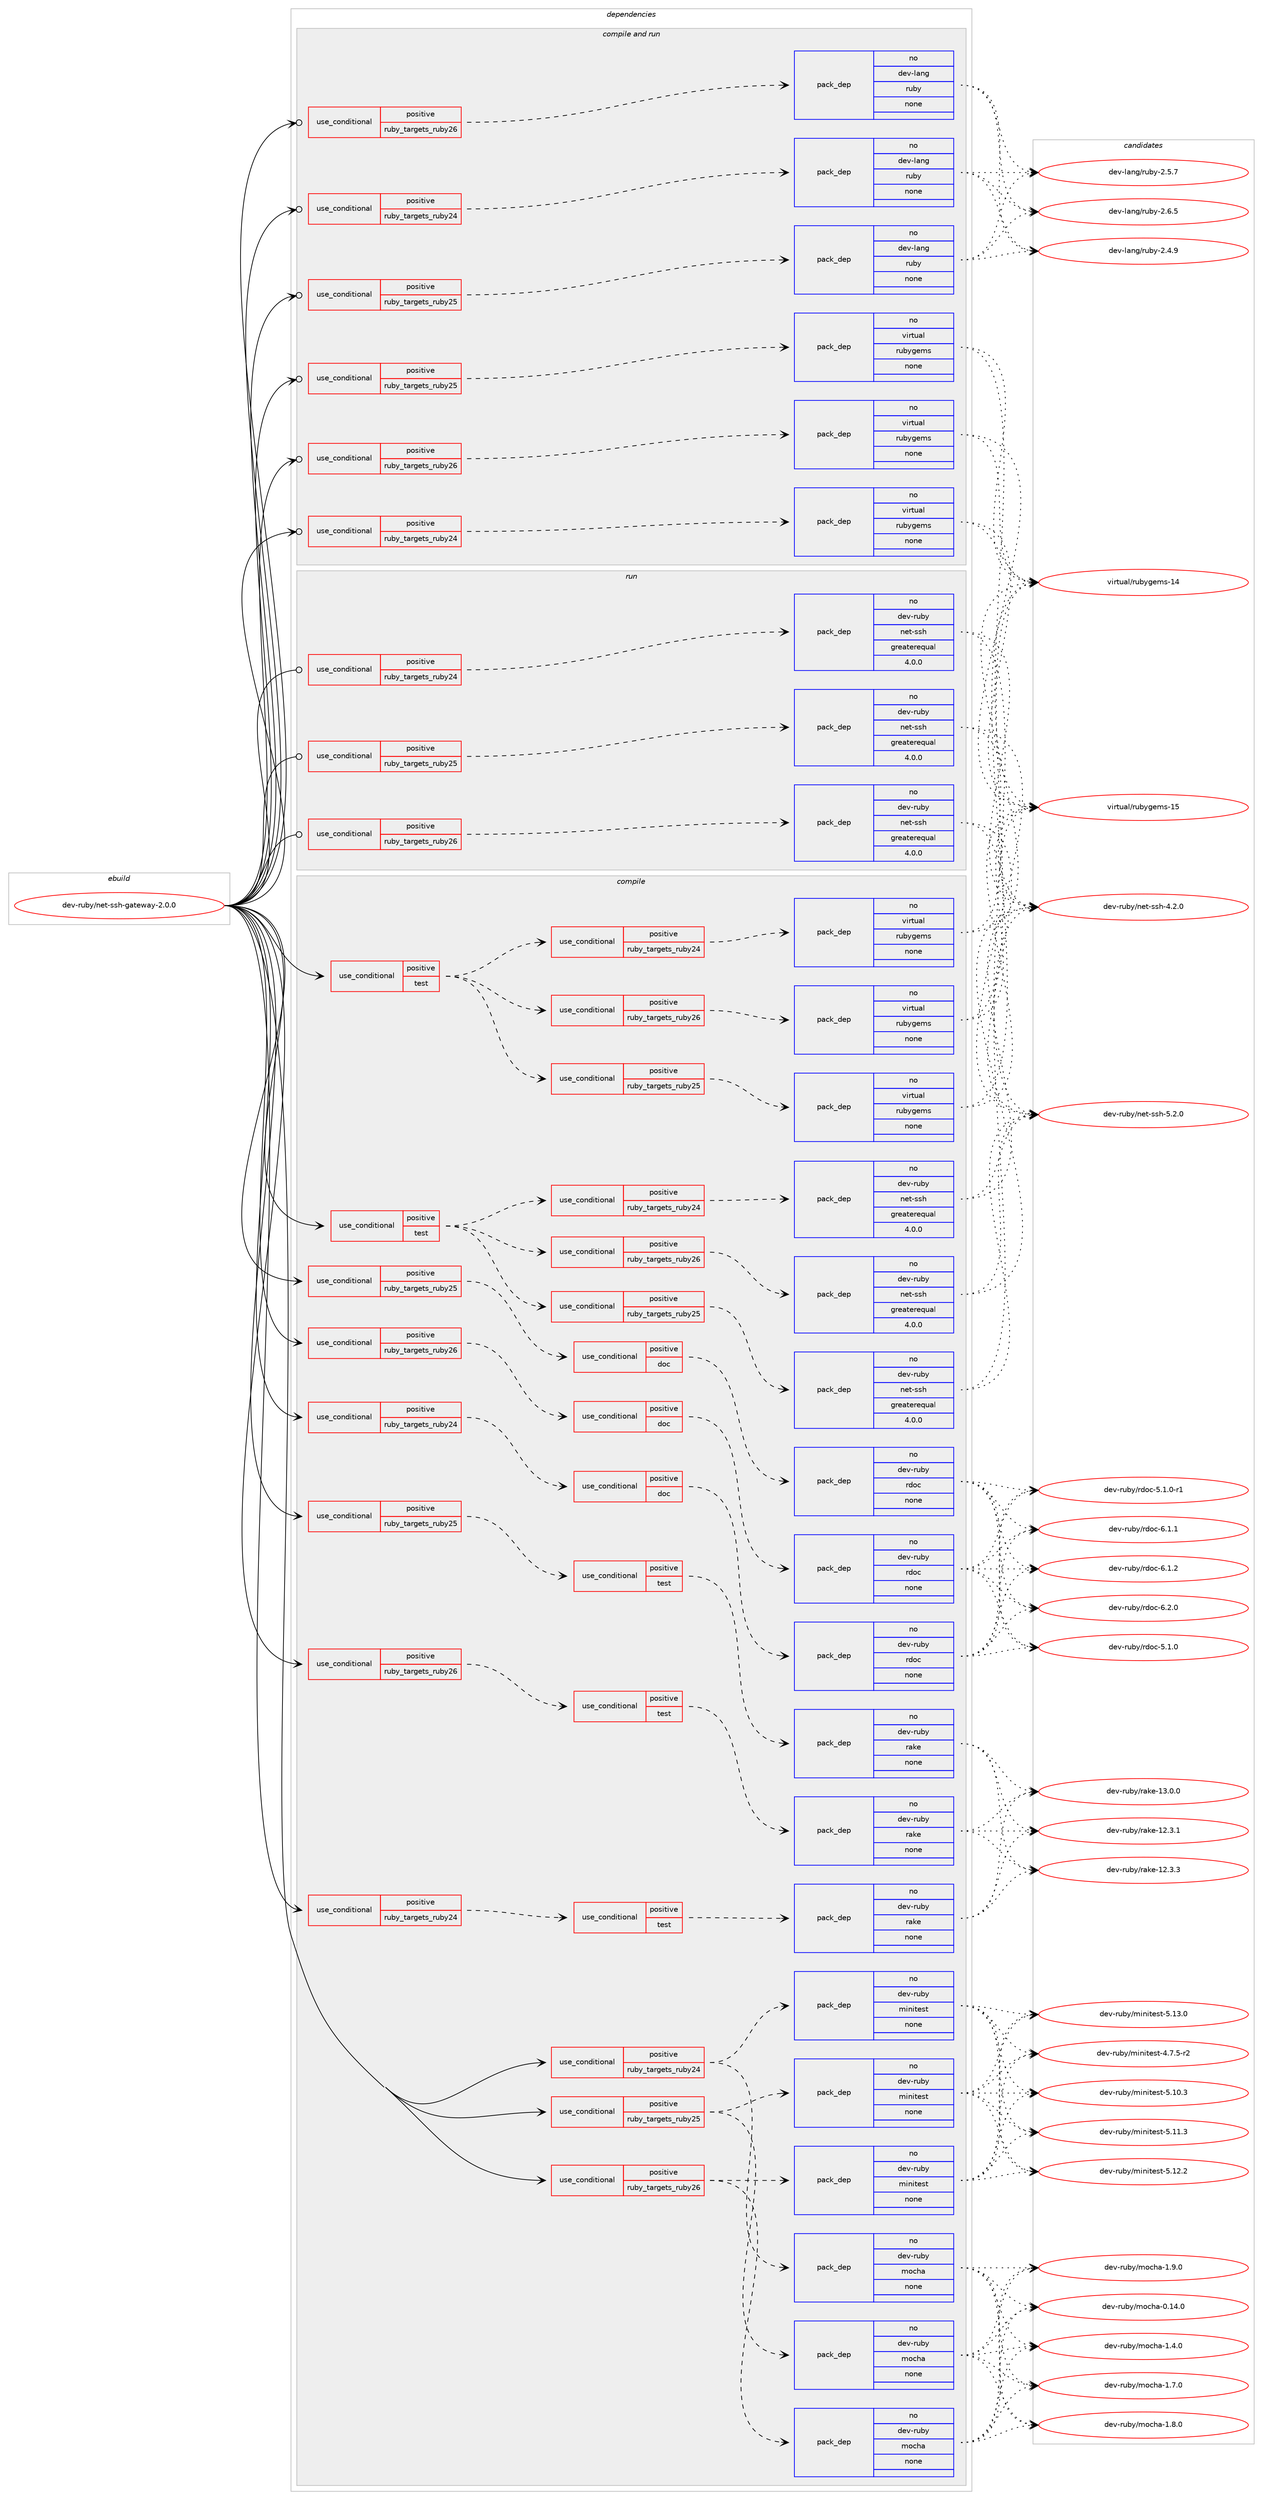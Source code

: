 digraph prolog {

# *************
# Graph options
# *************

newrank=true;
concentrate=true;
compound=true;
graph [rankdir=LR,fontname=Helvetica,fontsize=10,ranksep=1.5];#, ranksep=2.5, nodesep=0.2];
edge  [arrowhead=vee];
node  [fontname=Helvetica,fontsize=10];

# **********
# The ebuild
# **********

subgraph cluster_leftcol {
color=gray;
rank=same;
label=<<i>ebuild</i>>;
id [label="dev-ruby/net-ssh-gateway-2.0.0", color=red, width=4, href="../dev-ruby/net-ssh-gateway-2.0.0.svg"];
}

# ****************
# The dependencies
# ****************

subgraph cluster_midcol {
color=gray;
label=<<i>dependencies</i>>;
subgraph cluster_compile {
fillcolor="#eeeeee";
style=filled;
label=<<i>compile</i>>;
subgraph cond169107 {
dependency698115 [label=<<TABLE BORDER="0" CELLBORDER="1" CELLSPACING="0" CELLPADDING="4"><TR><TD ROWSPAN="3" CELLPADDING="10">use_conditional</TD></TR><TR><TD>positive</TD></TR><TR><TD>ruby_targets_ruby24</TD></TR></TABLE>>, shape=none, color=red];
subgraph cond169108 {
dependency698116 [label=<<TABLE BORDER="0" CELLBORDER="1" CELLSPACING="0" CELLPADDING="4"><TR><TD ROWSPAN="3" CELLPADDING="10">use_conditional</TD></TR><TR><TD>positive</TD></TR><TR><TD>doc</TD></TR></TABLE>>, shape=none, color=red];
subgraph pack516987 {
dependency698117 [label=<<TABLE BORDER="0" CELLBORDER="1" CELLSPACING="0" CELLPADDING="4" WIDTH="220"><TR><TD ROWSPAN="6" CELLPADDING="30">pack_dep</TD></TR><TR><TD WIDTH="110">no</TD></TR><TR><TD>dev-ruby</TD></TR><TR><TD>rdoc</TD></TR><TR><TD>none</TD></TR><TR><TD></TD></TR></TABLE>>, shape=none, color=blue];
}
dependency698116:e -> dependency698117:w [weight=20,style="dashed",arrowhead="vee"];
}
dependency698115:e -> dependency698116:w [weight=20,style="dashed",arrowhead="vee"];
}
id:e -> dependency698115:w [weight=20,style="solid",arrowhead="vee"];
subgraph cond169109 {
dependency698118 [label=<<TABLE BORDER="0" CELLBORDER="1" CELLSPACING="0" CELLPADDING="4"><TR><TD ROWSPAN="3" CELLPADDING="10">use_conditional</TD></TR><TR><TD>positive</TD></TR><TR><TD>ruby_targets_ruby24</TD></TR></TABLE>>, shape=none, color=red];
subgraph cond169110 {
dependency698119 [label=<<TABLE BORDER="0" CELLBORDER="1" CELLSPACING="0" CELLPADDING="4"><TR><TD ROWSPAN="3" CELLPADDING="10">use_conditional</TD></TR><TR><TD>positive</TD></TR><TR><TD>test</TD></TR></TABLE>>, shape=none, color=red];
subgraph pack516988 {
dependency698120 [label=<<TABLE BORDER="0" CELLBORDER="1" CELLSPACING="0" CELLPADDING="4" WIDTH="220"><TR><TD ROWSPAN="6" CELLPADDING="30">pack_dep</TD></TR><TR><TD WIDTH="110">no</TD></TR><TR><TD>dev-ruby</TD></TR><TR><TD>rake</TD></TR><TR><TD>none</TD></TR><TR><TD></TD></TR></TABLE>>, shape=none, color=blue];
}
dependency698119:e -> dependency698120:w [weight=20,style="dashed",arrowhead="vee"];
}
dependency698118:e -> dependency698119:w [weight=20,style="dashed",arrowhead="vee"];
}
id:e -> dependency698118:w [weight=20,style="solid",arrowhead="vee"];
subgraph cond169111 {
dependency698121 [label=<<TABLE BORDER="0" CELLBORDER="1" CELLSPACING="0" CELLPADDING="4"><TR><TD ROWSPAN="3" CELLPADDING="10">use_conditional</TD></TR><TR><TD>positive</TD></TR><TR><TD>ruby_targets_ruby24</TD></TR></TABLE>>, shape=none, color=red];
subgraph pack516989 {
dependency698122 [label=<<TABLE BORDER="0" CELLBORDER="1" CELLSPACING="0" CELLPADDING="4" WIDTH="220"><TR><TD ROWSPAN="6" CELLPADDING="30">pack_dep</TD></TR><TR><TD WIDTH="110">no</TD></TR><TR><TD>dev-ruby</TD></TR><TR><TD>minitest</TD></TR><TR><TD>none</TD></TR><TR><TD></TD></TR></TABLE>>, shape=none, color=blue];
}
dependency698121:e -> dependency698122:w [weight=20,style="dashed",arrowhead="vee"];
subgraph pack516990 {
dependency698123 [label=<<TABLE BORDER="0" CELLBORDER="1" CELLSPACING="0" CELLPADDING="4" WIDTH="220"><TR><TD ROWSPAN="6" CELLPADDING="30">pack_dep</TD></TR><TR><TD WIDTH="110">no</TD></TR><TR><TD>dev-ruby</TD></TR><TR><TD>mocha</TD></TR><TR><TD>none</TD></TR><TR><TD></TD></TR></TABLE>>, shape=none, color=blue];
}
dependency698121:e -> dependency698123:w [weight=20,style="dashed",arrowhead="vee"];
}
id:e -> dependency698121:w [weight=20,style="solid",arrowhead="vee"];
subgraph cond169112 {
dependency698124 [label=<<TABLE BORDER="0" CELLBORDER="1" CELLSPACING="0" CELLPADDING="4"><TR><TD ROWSPAN="3" CELLPADDING="10">use_conditional</TD></TR><TR><TD>positive</TD></TR><TR><TD>ruby_targets_ruby25</TD></TR></TABLE>>, shape=none, color=red];
subgraph cond169113 {
dependency698125 [label=<<TABLE BORDER="0" CELLBORDER="1" CELLSPACING="0" CELLPADDING="4"><TR><TD ROWSPAN="3" CELLPADDING="10">use_conditional</TD></TR><TR><TD>positive</TD></TR><TR><TD>doc</TD></TR></TABLE>>, shape=none, color=red];
subgraph pack516991 {
dependency698126 [label=<<TABLE BORDER="0" CELLBORDER="1" CELLSPACING="0" CELLPADDING="4" WIDTH="220"><TR><TD ROWSPAN="6" CELLPADDING="30">pack_dep</TD></TR><TR><TD WIDTH="110">no</TD></TR><TR><TD>dev-ruby</TD></TR><TR><TD>rdoc</TD></TR><TR><TD>none</TD></TR><TR><TD></TD></TR></TABLE>>, shape=none, color=blue];
}
dependency698125:e -> dependency698126:w [weight=20,style="dashed",arrowhead="vee"];
}
dependency698124:e -> dependency698125:w [weight=20,style="dashed",arrowhead="vee"];
}
id:e -> dependency698124:w [weight=20,style="solid",arrowhead="vee"];
subgraph cond169114 {
dependency698127 [label=<<TABLE BORDER="0" CELLBORDER="1" CELLSPACING="0" CELLPADDING="4"><TR><TD ROWSPAN="3" CELLPADDING="10">use_conditional</TD></TR><TR><TD>positive</TD></TR><TR><TD>ruby_targets_ruby25</TD></TR></TABLE>>, shape=none, color=red];
subgraph cond169115 {
dependency698128 [label=<<TABLE BORDER="0" CELLBORDER="1" CELLSPACING="0" CELLPADDING="4"><TR><TD ROWSPAN="3" CELLPADDING="10">use_conditional</TD></TR><TR><TD>positive</TD></TR><TR><TD>test</TD></TR></TABLE>>, shape=none, color=red];
subgraph pack516992 {
dependency698129 [label=<<TABLE BORDER="0" CELLBORDER="1" CELLSPACING="0" CELLPADDING="4" WIDTH="220"><TR><TD ROWSPAN="6" CELLPADDING="30">pack_dep</TD></TR><TR><TD WIDTH="110">no</TD></TR><TR><TD>dev-ruby</TD></TR><TR><TD>rake</TD></TR><TR><TD>none</TD></TR><TR><TD></TD></TR></TABLE>>, shape=none, color=blue];
}
dependency698128:e -> dependency698129:w [weight=20,style="dashed",arrowhead="vee"];
}
dependency698127:e -> dependency698128:w [weight=20,style="dashed",arrowhead="vee"];
}
id:e -> dependency698127:w [weight=20,style="solid",arrowhead="vee"];
subgraph cond169116 {
dependency698130 [label=<<TABLE BORDER="0" CELLBORDER="1" CELLSPACING="0" CELLPADDING="4"><TR><TD ROWSPAN="3" CELLPADDING="10">use_conditional</TD></TR><TR><TD>positive</TD></TR><TR><TD>ruby_targets_ruby25</TD></TR></TABLE>>, shape=none, color=red];
subgraph pack516993 {
dependency698131 [label=<<TABLE BORDER="0" CELLBORDER="1" CELLSPACING="0" CELLPADDING="4" WIDTH="220"><TR><TD ROWSPAN="6" CELLPADDING="30">pack_dep</TD></TR><TR><TD WIDTH="110">no</TD></TR><TR><TD>dev-ruby</TD></TR><TR><TD>minitest</TD></TR><TR><TD>none</TD></TR><TR><TD></TD></TR></TABLE>>, shape=none, color=blue];
}
dependency698130:e -> dependency698131:w [weight=20,style="dashed",arrowhead="vee"];
subgraph pack516994 {
dependency698132 [label=<<TABLE BORDER="0" CELLBORDER="1" CELLSPACING="0" CELLPADDING="4" WIDTH="220"><TR><TD ROWSPAN="6" CELLPADDING="30">pack_dep</TD></TR><TR><TD WIDTH="110">no</TD></TR><TR><TD>dev-ruby</TD></TR><TR><TD>mocha</TD></TR><TR><TD>none</TD></TR><TR><TD></TD></TR></TABLE>>, shape=none, color=blue];
}
dependency698130:e -> dependency698132:w [weight=20,style="dashed",arrowhead="vee"];
}
id:e -> dependency698130:w [weight=20,style="solid",arrowhead="vee"];
subgraph cond169117 {
dependency698133 [label=<<TABLE BORDER="0" CELLBORDER="1" CELLSPACING="0" CELLPADDING="4"><TR><TD ROWSPAN="3" CELLPADDING="10">use_conditional</TD></TR><TR><TD>positive</TD></TR><TR><TD>ruby_targets_ruby26</TD></TR></TABLE>>, shape=none, color=red];
subgraph cond169118 {
dependency698134 [label=<<TABLE BORDER="0" CELLBORDER="1" CELLSPACING="0" CELLPADDING="4"><TR><TD ROWSPAN="3" CELLPADDING="10">use_conditional</TD></TR><TR><TD>positive</TD></TR><TR><TD>doc</TD></TR></TABLE>>, shape=none, color=red];
subgraph pack516995 {
dependency698135 [label=<<TABLE BORDER="0" CELLBORDER="1" CELLSPACING="0" CELLPADDING="4" WIDTH="220"><TR><TD ROWSPAN="6" CELLPADDING="30">pack_dep</TD></TR><TR><TD WIDTH="110">no</TD></TR><TR><TD>dev-ruby</TD></TR><TR><TD>rdoc</TD></TR><TR><TD>none</TD></TR><TR><TD></TD></TR></TABLE>>, shape=none, color=blue];
}
dependency698134:e -> dependency698135:w [weight=20,style="dashed",arrowhead="vee"];
}
dependency698133:e -> dependency698134:w [weight=20,style="dashed",arrowhead="vee"];
}
id:e -> dependency698133:w [weight=20,style="solid",arrowhead="vee"];
subgraph cond169119 {
dependency698136 [label=<<TABLE BORDER="0" CELLBORDER="1" CELLSPACING="0" CELLPADDING="4"><TR><TD ROWSPAN="3" CELLPADDING="10">use_conditional</TD></TR><TR><TD>positive</TD></TR><TR><TD>ruby_targets_ruby26</TD></TR></TABLE>>, shape=none, color=red];
subgraph cond169120 {
dependency698137 [label=<<TABLE BORDER="0" CELLBORDER="1" CELLSPACING="0" CELLPADDING="4"><TR><TD ROWSPAN="3" CELLPADDING="10">use_conditional</TD></TR><TR><TD>positive</TD></TR><TR><TD>test</TD></TR></TABLE>>, shape=none, color=red];
subgraph pack516996 {
dependency698138 [label=<<TABLE BORDER="0" CELLBORDER="1" CELLSPACING="0" CELLPADDING="4" WIDTH="220"><TR><TD ROWSPAN="6" CELLPADDING="30">pack_dep</TD></TR><TR><TD WIDTH="110">no</TD></TR><TR><TD>dev-ruby</TD></TR><TR><TD>rake</TD></TR><TR><TD>none</TD></TR><TR><TD></TD></TR></TABLE>>, shape=none, color=blue];
}
dependency698137:e -> dependency698138:w [weight=20,style="dashed",arrowhead="vee"];
}
dependency698136:e -> dependency698137:w [weight=20,style="dashed",arrowhead="vee"];
}
id:e -> dependency698136:w [weight=20,style="solid",arrowhead="vee"];
subgraph cond169121 {
dependency698139 [label=<<TABLE BORDER="0" CELLBORDER="1" CELLSPACING="0" CELLPADDING="4"><TR><TD ROWSPAN="3" CELLPADDING="10">use_conditional</TD></TR><TR><TD>positive</TD></TR><TR><TD>ruby_targets_ruby26</TD></TR></TABLE>>, shape=none, color=red];
subgraph pack516997 {
dependency698140 [label=<<TABLE BORDER="0" CELLBORDER="1" CELLSPACING="0" CELLPADDING="4" WIDTH="220"><TR><TD ROWSPAN="6" CELLPADDING="30">pack_dep</TD></TR><TR><TD WIDTH="110">no</TD></TR><TR><TD>dev-ruby</TD></TR><TR><TD>minitest</TD></TR><TR><TD>none</TD></TR><TR><TD></TD></TR></TABLE>>, shape=none, color=blue];
}
dependency698139:e -> dependency698140:w [weight=20,style="dashed",arrowhead="vee"];
subgraph pack516998 {
dependency698141 [label=<<TABLE BORDER="0" CELLBORDER="1" CELLSPACING="0" CELLPADDING="4" WIDTH="220"><TR><TD ROWSPAN="6" CELLPADDING="30">pack_dep</TD></TR><TR><TD WIDTH="110">no</TD></TR><TR><TD>dev-ruby</TD></TR><TR><TD>mocha</TD></TR><TR><TD>none</TD></TR><TR><TD></TD></TR></TABLE>>, shape=none, color=blue];
}
dependency698139:e -> dependency698141:w [weight=20,style="dashed",arrowhead="vee"];
}
id:e -> dependency698139:w [weight=20,style="solid",arrowhead="vee"];
subgraph cond169122 {
dependency698142 [label=<<TABLE BORDER="0" CELLBORDER="1" CELLSPACING="0" CELLPADDING="4"><TR><TD ROWSPAN="3" CELLPADDING="10">use_conditional</TD></TR><TR><TD>positive</TD></TR><TR><TD>test</TD></TR></TABLE>>, shape=none, color=red];
subgraph cond169123 {
dependency698143 [label=<<TABLE BORDER="0" CELLBORDER="1" CELLSPACING="0" CELLPADDING="4"><TR><TD ROWSPAN="3" CELLPADDING="10">use_conditional</TD></TR><TR><TD>positive</TD></TR><TR><TD>ruby_targets_ruby24</TD></TR></TABLE>>, shape=none, color=red];
subgraph pack516999 {
dependency698144 [label=<<TABLE BORDER="0" CELLBORDER="1" CELLSPACING="0" CELLPADDING="4" WIDTH="220"><TR><TD ROWSPAN="6" CELLPADDING="30">pack_dep</TD></TR><TR><TD WIDTH="110">no</TD></TR><TR><TD>dev-ruby</TD></TR><TR><TD>net-ssh</TD></TR><TR><TD>greaterequal</TD></TR><TR><TD>4.0.0</TD></TR></TABLE>>, shape=none, color=blue];
}
dependency698143:e -> dependency698144:w [weight=20,style="dashed",arrowhead="vee"];
}
dependency698142:e -> dependency698143:w [weight=20,style="dashed",arrowhead="vee"];
subgraph cond169124 {
dependency698145 [label=<<TABLE BORDER="0" CELLBORDER="1" CELLSPACING="0" CELLPADDING="4"><TR><TD ROWSPAN="3" CELLPADDING="10">use_conditional</TD></TR><TR><TD>positive</TD></TR><TR><TD>ruby_targets_ruby25</TD></TR></TABLE>>, shape=none, color=red];
subgraph pack517000 {
dependency698146 [label=<<TABLE BORDER="0" CELLBORDER="1" CELLSPACING="0" CELLPADDING="4" WIDTH="220"><TR><TD ROWSPAN="6" CELLPADDING="30">pack_dep</TD></TR><TR><TD WIDTH="110">no</TD></TR><TR><TD>dev-ruby</TD></TR><TR><TD>net-ssh</TD></TR><TR><TD>greaterequal</TD></TR><TR><TD>4.0.0</TD></TR></TABLE>>, shape=none, color=blue];
}
dependency698145:e -> dependency698146:w [weight=20,style="dashed",arrowhead="vee"];
}
dependency698142:e -> dependency698145:w [weight=20,style="dashed",arrowhead="vee"];
subgraph cond169125 {
dependency698147 [label=<<TABLE BORDER="0" CELLBORDER="1" CELLSPACING="0" CELLPADDING="4"><TR><TD ROWSPAN="3" CELLPADDING="10">use_conditional</TD></TR><TR><TD>positive</TD></TR><TR><TD>ruby_targets_ruby26</TD></TR></TABLE>>, shape=none, color=red];
subgraph pack517001 {
dependency698148 [label=<<TABLE BORDER="0" CELLBORDER="1" CELLSPACING="0" CELLPADDING="4" WIDTH="220"><TR><TD ROWSPAN="6" CELLPADDING="30">pack_dep</TD></TR><TR><TD WIDTH="110">no</TD></TR><TR><TD>dev-ruby</TD></TR><TR><TD>net-ssh</TD></TR><TR><TD>greaterequal</TD></TR><TR><TD>4.0.0</TD></TR></TABLE>>, shape=none, color=blue];
}
dependency698147:e -> dependency698148:w [weight=20,style="dashed",arrowhead="vee"];
}
dependency698142:e -> dependency698147:w [weight=20,style="dashed",arrowhead="vee"];
}
id:e -> dependency698142:w [weight=20,style="solid",arrowhead="vee"];
subgraph cond169126 {
dependency698149 [label=<<TABLE BORDER="0" CELLBORDER="1" CELLSPACING="0" CELLPADDING="4"><TR><TD ROWSPAN="3" CELLPADDING="10">use_conditional</TD></TR><TR><TD>positive</TD></TR><TR><TD>test</TD></TR></TABLE>>, shape=none, color=red];
subgraph cond169127 {
dependency698150 [label=<<TABLE BORDER="0" CELLBORDER="1" CELLSPACING="0" CELLPADDING="4"><TR><TD ROWSPAN="3" CELLPADDING="10">use_conditional</TD></TR><TR><TD>positive</TD></TR><TR><TD>ruby_targets_ruby24</TD></TR></TABLE>>, shape=none, color=red];
subgraph pack517002 {
dependency698151 [label=<<TABLE BORDER="0" CELLBORDER="1" CELLSPACING="0" CELLPADDING="4" WIDTH="220"><TR><TD ROWSPAN="6" CELLPADDING="30">pack_dep</TD></TR><TR><TD WIDTH="110">no</TD></TR><TR><TD>virtual</TD></TR><TR><TD>rubygems</TD></TR><TR><TD>none</TD></TR><TR><TD></TD></TR></TABLE>>, shape=none, color=blue];
}
dependency698150:e -> dependency698151:w [weight=20,style="dashed",arrowhead="vee"];
}
dependency698149:e -> dependency698150:w [weight=20,style="dashed",arrowhead="vee"];
subgraph cond169128 {
dependency698152 [label=<<TABLE BORDER="0" CELLBORDER="1" CELLSPACING="0" CELLPADDING="4"><TR><TD ROWSPAN="3" CELLPADDING="10">use_conditional</TD></TR><TR><TD>positive</TD></TR><TR><TD>ruby_targets_ruby25</TD></TR></TABLE>>, shape=none, color=red];
subgraph pack517003 {
dependency698153 [label=<<TABLE BORDER="0" CELLBORDER="1" CELLSPACING="0" CELLPADDING="4" WIDTH="220"><TR><TD ROWSPAN="6" CELLPADDING="30">pack_dep</TD></TR><TR><TD WIDTH="110">no</TD></TR><TR><TD>virtual</TD></TR><TR><TD>rubygems</TD></TR><TR><TD>none</TD></TR><TR><TD></TD></TR></TABLE>>, shape=none, color=blue];
}
dependency698152:e -> dependency698153:w [weight=20,style="dashed",arrowhead="vee"];
}
dependency698149:e -> dependency698152:w [weight=20,style="dashed",arrowhead="vee"];
subgraph cond169129 {
dependency698154 [label=<<TABLE BORDER="0" CELLBORDER="1" CELLSPACING="0" CELLPADDING="4"><TR><TD ROWSPAN="3" CELLPADDING="10">use_conditional</TD></TR><TR><TD>positive</TD></TR><TR><TD>ruby_targets_ruby26</TD></TR></TABLE>>, shape=none, color=red];
subgraph pack517004 {
dependency698155 [label=<<TABLE BORDER="0" CELLBORDER="1" CELLSPACING="0" CELLPADDING="4" WIDTH="220"><TR><TD ROWSPAN="6" CELLPADDING="30">pack_dep</TD></TR><TR><TD WIDTH="110">no</TD></TR><TR><TD>virtual</TD></TR><TR><TD>rubygems</TD></TR><TR><TD>none</TD></TR><TR><TD></TD></TR></TABLE>>, shape=none, color=blue];
}
dependency698154:e -> dependency698155:w [weight=20,style="dashed",arrowhead="vee"];
}
dependency698149:e -> dependency698154:w [weight=20,style="dashed",arrowhead="vee"];
}
id:e -> dependency698149:w [weight=20,style="solid",arrowhead="vee"];
}
subgraph cluster_compileandrun {
fillcolor="#eeeeee";
style=filled;
label=<<i>compile and run</i>>;
subgraph cond169130 {
dependency698156 [label=<<TABLE BORDER="0" CELLBORDER="1" CELLSPACING="0" CELLPADDING="4"><TR><TD ROWSPAN="3" CELLPADDING="10">use_conditional</TD></TR><TR><TD>positive</TD></TR><TR><TD>ruby_targets_ruby24</TD></TR></TABLE>>, shape=none, color=red];
subgraph pack517005 {
dependency698157 [label=<<TABLE BORDER="0" CELLBORDER="1" CELLSPACING="0" CELLPADDING="4" WIDTH="220"><TR><TD ROWSPAN="6" CELLPADDING="30">pack_dep</TD></TR><TR><TD WIDTH="110">no</TD></TR><TR><TD>dev-lang</TD></TR><TR><TD>ruby</TD></TR><TR><TD>none</TD></TR><TR><TD></TD></TR></TABLE>>, shape=none, color=blue];
}
dependency698156:e -> dependency698157:w [weight=20,style="dashed",arrowhead="vee"];
}
id:e -> dependency698156:w [weight=20,style="solid",arrowhead="odotvee"];
subgraph cond169131 {
dependency698158 [label=<<TABLE BORDER="0" CELLBORDER="1" CELLSPACING="0" CELLPADDING="4"><TR><TD ROWSPAN="3" CELLPADDING="10">use_conditional</TD></TR><TR><TD>positive</TD></TR><TR><TD>ruby_targets_ruby24</TD></TR></TABLE>>, shape=none, color=red];
subgraph pack517006 {
dependency698159 [label=<<TABLE BORDER="0" CELLBORDER="1" CELLSPACING="0" CELLPADDING="4" WIDTH="220"><TR><TD ROWSPAN="6" CELLPADDING="30">pack_dep</TD></TR><TR><TD WIDTH="110">no</TD></TR><TR><TD>virtual</TD></TR><TR><TD>rubygems</TD></TR><TR><TD>none</TD></TR><TR><TD></TD></TR></TABLE>>, shape=none, color=blue];
}
dependency698158:e -> dependency698159:w [weight=20,style="dashed",arrowhead="vee"];
}
id:e -> dependency698158:w [weight=20,style="solid",arrowhead="odotvee"];
subgraph cond169132 {
dependency698160 [label=<<TABLE BORDER="0" CELLBORDER="1" CELLSPACING="0" CELLPADDING="4"><TR><TD ROWSPAN="3" CELLPADDING="10">use_conditional</TD></TR><TR><TD>positive</TD></TR><TR><TD>ruby_targets_ruby25</TD></TR></TABLE>>, shape=none, color=red];
subgraph pack517007 {
dependency698161 [label=<<TABLE BORDER="0" CELLBORDER="1" CELLSPACING="0" CELLPADDING="4" WIDTH="220"><TR><TD ROWSPAN="6" CELLPADDING="30">pack_dep</TD></TR><TR><TD WIDTH="110">no</TD></TR><TR><TD>dev-lang</TD></TR><TR><TD>ruby</TD></TR><TR><TD>none</TD></TR><TR><TD></TD></TR></TABLE>>, shape=none, color=blue];
}
dependency698160:e -> dependency698161:w [weight=20,style="dashed",arrowhead="vee"];
}
id:e -> dependency698160:w [weight=20,style="solid",arrowhead="odotvee"];
subgraph cond169133 {
dependency698162 [label=<<TABLE BORDER="0" CELLBORDER="1" CELLSPACING="0" CELLPADDING="4"><TR><TD ROWSPAN="3" CELLPADDING="10">use_conditional</TD></TR><TR><TD>positive</TD></TR><TR><TD>ruby_targets_ruby25</TD></TR></TABLE>>, shape=none, color=red];
subgraph pack517008 {
dependency698163 [label=<<TABLE BORDER="0" CELLBORDER="1" CELLSPACING="0" CELLPADDING="4" WIDTH="220"><TR><TD ROWSPAN="6" CELLPADDING="30">pack_dep</TD></TR><TR><TD WIDTH="110">no</TD></TR><TR><TD>virtual</TD></TR><TR><TD>rubygems</TD></TR><TR><TD>none</TD></TR><TR><TD></TD></TR></TABLE>>, shape=none, color=blue];
}
dependency698162:e -> dependency698163:w [weight=20,style="dashed",arrowhead="vee"];
}
id:e -> dependency698162:w [weight=20,style="solid",arrowhead="odotvee"];
subgraph cond169134 {
dependency698164 [label=<<TABLE BORDER="0" CELLBORDER="1" CELLSPACING="0" CELLPADDING="4"><TR><TD ROWSPAN="3" CELLPADDING="10">use_conditional</TD></TR><TR><TD>positive</TD></TR><TR><TD>ruby_targets_ruby26</TD></TR></TABLE>>, shape=none, color=red];
subgraph pack517009 {
dependency698165 [label=<<TABLE BORDER="0" CELLBORDER="1" CELLSPACING="0" CELLPADDING="4" WIDTH="220"><TR><TD ROWSPAN="6" CELLPADDING="30">pack_dep</TD></TR><TR><TD WIDTH="110">no</TD></TR><TR><TD>dev-lang</TD></TR><TR><TD>ruby</TD></TR><TR><TD>none</TD></TR><TR><TD></TD></TR></TABLE>>, shape=none, color=blue];
}
dependency698164:e -> dependency698165:w [weight=20,style="dashed",arrowhead="vee"];
}
id:e -> dependency698164:w [weight=20,style="solid",arrowhead="odotvee"];
subgraph cond169135 {
dependency698166 [label=<<TABLE BORDER="0" CELLBORDER="1" CELLSPACING="0" CELLPADDING="4"><TR><TD ROWSPAN="3" CELLPADDING="10">use_conditional</TD></TR><TR><TD>positive</TD></TR><TR><TD>ruby_targets_ruby26</TD></TR></TABLE>>, shape=none, color=red];
subgraph pack517010 {
dependency698167 [label=<<TABLE BORDER="0" CELLBORDER="1" CELLSPACING="0" CELLPADDING="4" WIDTH="220"><TR><TD ROWSPAN="6" CELLPADDING="30">pack_dep</TD></TR><TR><TD WIDTH="110">no</TD></TR><TR><TD>virtual</TD></TR><TR><TD>rubygems</TD></TR><TR><TD>none</TD></TR><TR><TD></TD></TR></TABLE>>, shape=none, color=blue];
}
dependency698166:e -> dependency698167:w [weight=20,style="dashed",arrowhead="vee"];
}
id:e -> dependency698166:w [weight=20,style="solid",arrowhead="odotvee"];
}
subgraph cluster_run {
fillcolor="#eeeeee";
style=filled;
label=<<i>run</i>>;
subgraph cond169136 {
dependency698168 [label=<<TABLE BORDER="0" CELLBORDER="1" CELLSPACING="0" CELLPADDING="4"><TR><TD ROWSPAN="3" CELLPADDING="10">use_conditional</TD></TR><TR><TD>positive</TD></TR><TR><TD>ruby_targets_ruby24</TD></TR></TABLE>>, shape=none, color=red];
subgraph pack517011 {
dependency698169 [label=<<TABLE BORDER="0" CELLBORDER="1" CELLSPACING="0" CELLPADDING="4" WIDTH="220"><TR><TD ROWSPAN="6" CELLPADDING="30">pack_dep</TD></TR><TR><TD WIDTH="110">no</TD></TR><TR><TD>dev-ruby</TD></TR><TR><TD>net-ssh</TD></TR><TR><TD>greaterequal</TD></TR><TR><TD>4.0.0</TD></TR></TABLE>>, shape=none, color=blue];
}
dependency698168:e -> dependency698169:w [weight=20,style="dashed",arrowhead="vee"];
}
id:e -> dependency698168:w [weight=20,style="solid",arrowhead="odot"];
subgraph cond169137 {
dependency698170 [label=<<TABLE BORDER="0" CELLBORDER="1" CELLSPACING="0" CELLPADDING="4"><TR><TD ROWSPAN="3" CELLPADDING="10">use_conditional</TD></TR><TR><TD>positive</TD></TR><TR><TD>ruby_targets_ruby25</TD></TR></TABLE>>, shape=none, color=red];
subgraph pack517012 {
dependency698171 [label=<<TABLE BORDER="0" CELLBORDER="1" CELLSPACING="0" CELLPADDING="4" WIDTH="220"><TR><TD ROWSPAN="6" CELLPADDING="30">pack_dep</TD></TR><TR><TD WIDTH="110">no</TD></TR><TR><TD>dev-ruby</TD></TR><TR><TD>net-ssh</TD></TR><TR><TD>greaterequal</TD></TR><TR><TD>4.0.0</TD></TR></TABLE>>, shape=none, color=blue];
}
dependency698170:e -> dependency698171:w [weight=20,style="dashed",arrowhead="vee"];
}
id:e -> dependency698170:w [weight=20,style="solid",arrowhead="odot"];
subgraph cond169138 {
dependency698172 [label=<<TABLE BORDER="0" CELLBORDER="1" CELLSPACING="0" CELLPADDING="4"><TR><TD ROWSPAN="3" CELLPADDING="10">use_conditional</TD></TR><TR><TD>positive</TD></TR><TR><TD>ruby_targets_ruby26</TD></TR></TABLE>>, shape=none, color=red];
subgraph pack517013 {
dependency698173 [label=<<TABLE BORDER="0" CELLBORDER="1" CELLSPACING="0" CELLPADDING="4" WIDTH="220"><TR><TD ROWSPAN="6" CELLPADDING="30">pack_dep</TD></TR><TR><TD WIDTH="110">no</TD></TR><TR><TD>dev-ruby</TD></TR><TR><TD>net-ssh</TD></TR><TR><TD>greaterequal</TD></TR><TR><TD>4.0.0</TD></TR></TABLE>>, shape=none, color=blue];
}
dependency698172:e -> dependency698173:w [weight=20,style="dashed",arrowhead="vee"];
}
id:e -> dependency698172:w [weight=20,style="solid",arrowhead="odot"];
}
}

# **************
# The candidates
# **************

subgraph cluster_choices {
rank=same;
color=gray;
label=<<i>candidates</i>>;

subgraph choice516987 {
color=black;
nodesep=1;
choice10010111845114117981214711410011199455346494648 [label="dev-ruby/rdoc-5.1.0", color=red, width=4,href="../dev-ruby/rdoc-5.1.0.svg"];
choice100101118451141179812147114100111994553464946484511449 [label="dev-ruby/rdoc-5.1.0-r1", color=red, width=4,href="../dev-ruby/rdoc-5.1.0-r1.svg"];
choice10010111845114117981214711410011199455446494649 [label="dev-ruby/rdoc-6.1.1", color=red, width=4,href="../dev-ruby/rdoc-6.1.1.svg"];
choice10010111845114117981214711410011199455446494650 [label="dev-ruby/rdoc-6.1.2", color=red, width=4,href="../dev-ruby/rdoc-6.1.2.svg"];
choice10010111845114117981214711410011199455446504648 [label="dev-ruby/rdoc-6.2.0", color=red, width=4,href="../dev-ruby/rdoc-6.2.0.svg"];
dependency698117:e -> choice10010111845114117981214711410011199455346494648:w [style=dotted,weight="100"];
dependency698117:e -> choice100101118451141179812147114100111994553464946484511449:w [style=dotted,weight="100"];
dependency698117:e -> choice10010111845114117981214711410011199455446494649:w [style=dotted,weight="100"];
dependency698117:e -> choice10010111845114117981214711410011199455446494650:w [style=dotted,weight="100"];
dependency698117:e -> choice10010111845114117981214711410011199455446504648:w [style=dotted,weight="100"];
}
subgraph choice516988 {
color=black;
nodesep=1;
choice1001011184511411798121471149710710145495046514649 [label="dev-ruby/rake-12.3.1", color=red, width=4,href="../dev-ruby/rake-12.3.1.svg"];
choice1001011184511411798121471149710710145495046514651 [label="dev-ruby/rake-12.3.3", color=red, width=4,href="../dev-ruby/rake-12.3.3.svg"];
choice1001011184511411798121471149710710145495146484648 [label="dev-ruby/rake-13.0.0", color=red, width=4,href="../dev-ruby/rake-13.0.0.svg"];
dependency698120:e -> choice1001011184511411798121471149710710145495046514649:w [style=dotted,weight="100"];
dependency698120:e -> choice1001011184511411798121471149710710145495046514651:w [style=dotted,weight="100"];
dependency698120:e -> choice1001011184511411798121471149710710145495146484648:w [style=dotted,weight="100"];
}
subgraph choice516989 {
color=black;
nodesep=1;
choice1001011184511411798121471091051101051161011151164552465546534511450 [label="dev-ruby/minitest-4.7.5-r2", color=red, width=4,href="../dev-ruby/minitest-4.7.5-r2.svg"];
choice10010111845114117981214710910511010511610111511645534649484651 [label="dev-ruby/minitest-5.10.3", color=red, width=4,href="../dev-ruby/minitest-5.10.3.svg"];
choice10010111845114117981214710910511010511610111511645534649494651 [label="dev-ruby/minitest-5.11.3", color=red, width=4,href="../dev-ruby/minitest-5.11.3.svg"];
choice10010111845114117981214710910511010511610111511645534649504650 [label="dev-ruby/minitest-5.12.2", color=red, width=4,href="../dev-ruby/minitest-5.12.2.svg"];
choice10010111845114117981214710910511010511610111511645534649514648 [label="dev-ruby/minitest-5.13.0", color=red, width=4,href="../dev-ruby/minitest-5.13.0.svg"];
dependency698122:e -> choice1001011184511411798121471091051101051161011151164552465546534511450:w [style=dotted,weight="100"];
dependency698122:e -> choice10010111845114117981214710910511010511610111511645534649484651:w [style=dotted,weight="100"];
dependency698122:e -> choice10010111845114117981214710910511010511610111511645534649494651:w [style=dotted,weight="100"];
dependency698122:e -> choice10010111845114117981214710910511010511610111511645534649504650:w [style=dotted,weight="100"];
dependency698122:e -> choice10010111845114117981214710910511010511610111511645534649514648:w [style=dotted,weight="100"];
}
subgraph choice516990 {
color=black;
nodesep=1;
choice100101118451141179812147109111991049745484649524648 [label="dev-ruby/mocha-0.14.0", color=red, width=4,href="../dev-ruby/mocha-0.14.0.svg"];
choice1001011184511411798121471091119910497454946524648 [label="dev-ruby/mocha-1.4.0", color=red, width=4,href="../dev-ruby/mocha-1.4.0.svg"];
choice1001011184511411798121471091119910497454946554648 [label="dev-ruby/mocha-1.7.0", color=red, width=4,href="../dev-ruby/mocha-1.7.0.svg"];
choice1001011184511411798121471091119910497454946564648 [label="dev-ruby/mocha-1.8.0", color=red, width=4,href="../dev-ruby/mocha-1.8.0.svg"];
choice1001011184511411798121471091119910497454946574648 [label="dev-ruby/mocha-1.9.0", color=red, width=4,href="../dev-ruby/mocha-1.9.0.svg"];
dependency698123:e -> choice100101118451141179812147109111991049745484649524648:w [style=dotted,weight="100"];
dependency698123:e -> choice1001011184511411798121471091119910497454946524648:w [style=dotted,weight="100"];
dependency698123:e -> choice1001011184511411798121471091119910497454946554648:w [style=dotted,weight="100"];
dependency698123:e -> choice1001011184511411798121471091119910497454946564648:w [style=dotted,weight="100"];
dependency698123:e -> choice1001011184511411798121471091119910497454946574648:w [style=dotted,weight="100"];
}
subgraph choice516991 {
color=black;
nodesep=1;
choice10010111845114117981214711410011199455346494648 [label="dev-ruby/rdoc-5.1.0", color=red, width=4,href="../dev-ruby/rdoc-5.1.0.svg"];
choice100101118451141179812147114100111994553464946484511449 [label="dev-ruby/rdoc-5.1.0-r1", color=red, width=4,href="../dev-ruby/rdoc-5.1.0-r1.svg"];
choice10010111845114117981214711410011199455446494649 [label="dev-ruby/rdoc-6.1.1", color=red, width=4,href="../dev-ruby/rdoc-6.1.1.svg"];
choice10010111845114117981214711410011199455446494650 [label="dev-ruby/rdoc-6.1.2", color=red, width=4,href="../dev-ruby/rdoc-6.1.2.svg"];
choice10010111845114117981214711410011199455446504648 [label="dev-ruby/rdoc-6.2.0", color=red, width=4,href="../dev-ruby/rdoc-6.2.0.svg"];
dependency698126:e -> choice10010111845114117981214711410011199455346494648:w [style=dotted,weight="100"];
dependency698126:e -> choice100101118451141179812147114100111994553464946484511449:w [style=dotted,weight="100"];
dependency698126:e -> choice10010111845114117981214711410011199455446494649:w [style=dotted,weight="100"];
dependency698126:e -> choice10010111845114117981214711410011199455446494650:w [style=dotted,weight="100"];
dependency698126:e -> choice10010111845114117981214711410011199455446504648:w [style=dotted,weight="100"];
}
subgraph choice516992 {
color=black;
nodesep=1;
choice1001011184511411798121471149710710145495046514649 [label="dev-ruby/rake-12.3.1", color=red, width=4,href="../dev-ruby/rake-12.3.1.svg"];
choice1001011184511411798121471149710710145495046514651 [label="dev-ruby/rake-12.3.3", color=red, width=4,href="../dev-ruby/rake-12.3.3.svg"];
choice1001011184511411798121471149710710145495146484648 [label="dev-ruby/rake-13.0.0", color=red, width=4,href="../dev-ruby/rake-13.0.0.svg"];
dependency698129:e -> choice1001011184511411798121471149710710145495046514649:w [style=dotted,weight="100"];
dependency698129:e -> choice1001011184511411798121471149710710145495046514651:w [style=dotted,weight="100"];
dependency698129:e -> choice1001011184511411798121471149710710145495146484648:w [style=dotted,weight="100"];
}
subgraph choice516993 {
color=black;
nodesep=1;
choice1001011184511411798121471091051101051161011151164552465546534511450 [label="dev-ruby/minitest-4.7.5-r2", color=red, width=4,href="../dev-ruby/minitest-4.7.5-r2.svg"];
choice10010111845114117981214710910511010511610111511645534649484651 [label="dev-ruby/minitest-5.10.3", color=red, width=4,href="../dev-ruby/minitest-5.10.3.svg"];
choice10010111845114117981214710910511010511610111511645534649494651 [label="dev-ruby/minitest-5.11.3", color=red, width=4,href="../dev-ruby/minitest-5.11.3.svg"];
choice10010111845114117981214710910511010511610111511645534649504650 [label="dev-ruby/minitest-5.12.2", color=red, width=4,href="../dev-ruby/minitest-5.12.2.svg"];
choice10010111845114117981214710910511010511610111511645534649514648 [label="dev-ruby/minitest-5.13.0", color=red, width=4,href="../dev-ruby/minitest-5.13.0.svg"];
dependency698131:e -> choice1001011184511411798121471091051101051161011151164552465546534511450:w [style=dotted,weight="100"];
dependency698131:e -> choice10010111845114117981214710910511010511610111511645534649484651:w [style=dotted,weight="100"];
dependency698131:e -> choice10010111845114117981214710910511010511610111511645534649494651:w [style=dotted,weight="100"];
dependency698131:e -> choice10010111845114117981214710910511010511610111511645534649504650:w [style=dotted,weight="100"];
dependency698131:e -> choice10010111845114117981214710910511010511610111511645534649514648:w [style=dotted,weight="100"];
}
subgraph choice516994 {
color=black;
nodesep=1;
choice100101118451141179812147109111991049745484649524648 [label="dev-ruby/mocha-0.14.0", color=red, width=4,href="../dev-ruby/mocha-0.14.0.svg"];
choice1001011184511411798121471091119910497454946524648 [label="dev-ruby/mocha-1.4.0", color=red, width=4,href="../dev-ruby/mocha-1.4.0.svg"];
choice1001011184511411798121471091119910497454946554648 [label="dev-ruby/mocha-1.7.0", color=red, width=4,href="../dev-ruby/mocha-1.7.0.svg"];
choice1001011184511411798121471091119910497454946564648 [label="dev-ruby/mocha-1.8.0", color=red, width=4,href="../dev-ruby/mocha-1.8.0.svg"];
choice1001011184511411798121471091119910497454946574648 [label="dev-ruby/mocha-1.9.0", color=red, width=4,href="../dev-ruby/mocha-1.9.0.svg"];
dependency698132:e -> choice100101118451141179812147109111991049745484649524648:w [style=dotted,weight="100"];
dependency698132:e -> choice1001011184511411798121471091119910497454946524648:w [style=dotted,weight="100"];
dependency698132:e -> choice1001011184511411798121471091119910497454946554648:w [style=dotted,weight="100"];
dependency698132:e -> choice1001011184511411798121471091119910497454946564648:w [style=dotted,weight="100"];
dependency698132:e -> choice1001011184511411798121471091119910497454946574648:w [style=dotted,weight="100"];
}
subgraph choice516995 {
color=black;
nodesep=1;
choice10010111845114117981214711410011199455346494648 [label="dev-ruby/rdoc-5.1.0", color=red, width=4,href="../dev-ruby/rdoc-5.1.0.svg"];
choice100101118451141179812147114100111994553464946484511449 [label="dev-ruby/rdoc-5.1.0-r1", color=red, width=4,href="../dev-ruby/rdoc-5.1.0-r1.svg"];
choice10010111845114117981214711410011199455446494649 [label="dev-ruby/rdoc-6.1.1", color=red, width=4,href="../dev-ruby/rdoc-6.1.1.svg"];
choice10010111845114117981214711410011199455446494650 [label="dev-ruby/rdoc-6.1.2", color=red, width=4,href="../dev-ruby/rdoc-6.1.2.svg"];
choice10010111845114117981214711410011199455446504648 [label="dev-ruby/rdoc-6.2.0", color=red, width=4,href="../dev-ruby/rdoc-6.2.0.svg"];
dependency698135:e -> choice10010111845114117981214711410011199455346494648:w [style=dotted,weight="100"];
dependency698135:e -> choice100101118451141179812147114100111994553464946484511449:w [style=dotted,weight="100"];
dependency698135:e -> choice10010111845114117981214711410011199455446494649:w [style=dotted,weight="100"];
dependency698135:e -> choice10010111845114117981214711410011199455446494650:w [style=dotted,weight="100"];
dependency698135:e -> choice10010111845114117981214711410011199455446504648:w [style=dotted,weight="100"];
}
subgraph choice516996 {
color=black;
nodesep=1;
choice1001011184511411798121471149710710145495046514649 [label="dev-ruby/rake-12.3.1", color=red, width=4,href="../dev-ruby/rake-12.3.1.svg"];
choice1001011184511411798121471149710710145495046514651 [label="dev-ruby/rake-12.3.3", color=red, width=4,href="../dev-ruby/rake-12.3.3.svg"];
choice1001011184511411798121471149710710145495146484648 [label="dev-ruby/rake-13.0.0", color=red, width=4,href="../dev-ruby/rake-13.0.0.svg"];
dependency698138:e -> choice1001011184511411798121471149710710145495046514649:w [style=dotted,weight="100"];
dependency698138:e -> choice1001011184511411798121471149710710145495046514651:w [style=dotted,weight="100"];
dependency698138:e -> choice1001011184511411798121471149710710145495146484648:w [style=dotted,weight="100"];
}
subgraph choice516997 {
color=black;
nodesep=1;
choice1001011184511411798121471091051101051161011151164552465546534511450 [label="dev-ruby/minitest-4.7.5-r2", color=red, width=4,href="../dev-ruby/minitest-4.7.5-r2.svg"];
choice10010111845114117981214710910511010511610111511645534649484651 [label="dev-ruby/minitest-5.10.3", color=red, width=4,href="../dev-ruby/minitest-5.10.3.svg"];
choice10010111845114117981214710910511010511610111511645534649494651 [label="dev-ruby/minitest-5.11.3", color=red, width=4,href="../dev-ruby/minitest-5.11.3.svg"];
choice10010111845114117981214710910511010511610111511645534649504650 [label="dev-ruby/minitest-5.12.2", color=red, width=4,href="../dev-ruby/minitest-5.12.2.svg"];
choice10010111845114117981214710910511010511610111511645534649514648 [label="dev-ruby/minitest-5.13.0", color=red, width=4,href="../dev-ruby/minitest-5.13.0.svg"];
dependency698140:e -> choice1001011184511411798121471091051101051161011151164552465546534511450:w [style=dotted,weight="100"];
dependency698140:e -> choice10010111845114117981214710910511010511610111511645534649484651:w [style=dotted,weight="100"];
dependency698140:e -> choice10010111845114117981214710910511010511610111511645534649494651:w [style=dotted,weight="100"];
dependency698140:e -> choice10010111845114117981214710910511010511610111511645534649504650:w [style=dotted,weight="100"];
dependency698140:e -> choice10010111845114117981214710910511010511610111511645534649514648:w [style=dotted,weight="100"];
}
subgraph choice516998 {
color=black;
nodesep=1;
choice100101118451141179812147109111991049745484649524648 [label="dev-ruby/mocha-0.14.0", color=red, width=4,href="../dev-ruby/mocha-0.14.0.svg"];
choice1001011184511411798121471091119910497454946524648 [label="dev-ruby/mocha-1.4.0", color=red, width=4,href="../dev-ruby/mocha-1.4.0.svg"];
choice1001011184511411798121471091119910497454946554648 [label="dev-ruby/mocha-1.7.0", color=red, width=4,href="../dev-ruby/mocha-1.7.0.svg"];
choice1001011184511411798121471091119910497454946564648 [label="dev-ruby/mocha-1.8.0", color=red, width=4,href="../dev-ruby/mocha-1.8.0.svg"];
choice1001011184511411798121471091119910497454946574648 [label="dev-ruby/mocha-1.9.0", color=red, width=4,href="../dev-ruby/mocha-1.9.0.svg"];
dependency698141:e -> choice100101118451141179812147109111991049745484649524648:w [style=dotted,weight="100"];
dependency698141:e -> choice1001011184511411798121471091119910497454946524648:w [style=dotted,weight="100"];
dependency698141:e -> choice1001011184511411798121471091119910497454946554648:w [style=dotted,weight="100"];
dependency698141:e -> choice1001011184511411798121471091119910497454946564648:w [style=dotted,weight="100"];
dependency698141:e -> choice1001011184511411798121471091119910497454946574648:w [style=dotted,weight="100"];
}
subgraph choice516999 {
color=black;
nodesep=1;
choice10010111845114117981214711010111645115115104455246504648 [label="dev-ruby/net-ssh-4.2.0", color=red, width=4,href="../dev-ruby/net-ssh-4.2.0.svg"];
choice10010111845114117981214711010111645115115104455346504648 [label="dev-ruby/net-ssh-5.2.0", color=red, width=4,href="../dev-ruby/net-ssh-5.2.0.svg"];
dependency698144:e -> choice10010111845114117981214711010111645115115104455246504648:w [style=dotted,weight="100"];
dependency698144:e -> choice10010111845114117981214711010111645115115104455346504648:w [style=dotted,weight="100"];
}
subgraph choice517000 {
color=black;
nodesep=1;
choice10010111845114117981214711010111645115115104455246504648 [label="dev-ruby/net-ssh-4.2.0", color=red, width=4,href="../dev-ruby/net-ssh-4.2.0.svg"];
choice10010111845114117981214711010111645115115104455346504648 [label="dev-ruby/net-ssh-5.2.0", color=red, width=4,href="../dev-ruby/net-ssh-5.2.0.svg"];
dependency698146:e -> choice10010111845114117981214711010111645115115104455246504648:w [style=dotted,weight="100"];
dependency698146:e -> choice10010111845114117981214711010111645115115104455346504648:w [style=dotted,weight="100"];
}
subgraph choice517001 {
color=black;
nodesep=1;
choice10010111845114117981214711010111645115115104455246504648 [label="dev-ruby/net-ssh-4.2.0", color=red, width=4,href="../dev-ruby/net-ssh-4.2.0.svg"];
choice10010111845114117981214711010111645115115104455346504648 [label="dev-ruby/net-ssh-5.2.0", color=red, width=4,href="../dev-ruby/net-ssh-5.2.0.svg"];
dependency698148:e -> choice10010111845114117981214711010111645115115104455246504648:w [style=dotted,weight="100"];
dependency698148:e -> choice10010111845114117981214711010111645115115104455346504648:w [style=dotted,weight="100"];
}
subgraph choice517002 {
color=black;
nodesep=1;
choice118105114116117971084711411798121103101109115454952 [label="virtual/rubygems-14", color=red, width=4,href="../virtual/rubygems-14.svg"];
choice118105114116117971084711411798121103101109115454953 [label="virtual/rubygems-15", color=red, width=4,href="../virtual/rubygems-15.svg"];
dependency698151:e -> choice118105114116117971084711411798121103101109115454952:w [style=dotted,weight="100"];
dependency698151:e -> choice118105114116117971084711411798121103101109115454953:w [style=dotted,weight="100"];
}
subgraph choice517003 {
color=black;
nodesep=1;
choice118105114116117971084711411798121103101109115454952 [label="virtual/rubygems-14", color=red, width=4,href="../virtual/rubygems-14.svg"];
choice118105114116117971084711411798121103101109115454953 [label="virtual/rubygems-15", color=red, width=4,href="../virtual/rubygems-15.svg"];
dependency698153:e -> choice118105114116117971084711411798121103101109115454952:w [style=dotted,weight="100"];
dependency698153:e -> choice118105114116117971084711411798121103101109115454953:w [style=dotted,weight="100"];
}
subgraph choice517004 {
color=black;
nodesep=1;
choice118105114116117971084711411798121103101109115454952 [label="virtual/rubygems-14", color=red, width=4,href="../virtual/rubygems-14.svg"];
choice118105114116117971084711411798121103101109115454953 [label="virtual/rubygems-15", color=red, width=4,href="../virtual/rubygems-15.svg"];
dependency698155:e -> choice118105114116117971084711411798121103101109115454952:w [style=dotted,weight="100"];
dependency698155:e -> choice118105114116117971084711411798121103101109115454953:w [style=dotted,weight="100"];
}
subgraph choice517005 {
color=black;
nodesep=1;
choice10010111845108971101034711411798121455046524657 [label="dev-lang/ruby-2.4.9", color=red, width=4,href="../dev-lang/ruby-2.4.9.svg"];
choice10010111845108971101034711411798121455046534655 [label="dev-lang/ruby-2.5.7", color=red, width=4,href="../dev-lang/ruby-2.5.7.svg"];
choice10010111845108971101034711411798121455046544653 [label="dev-lang/ruby-2.6.5", color=red, width=4,href="../dev-lang/ruby-2.6.5.svg"];
dependency698157:e -> choice10010111845108971101034711411798121455046524657:w [style=dotted,weight="100"];
dependency698157:e -> choice10010111845108971101034711411798121455046534655:w [style=dotted,weight="100"];
dependency698157:e -> choice10010111845108971101034711411798121455046544653:w [style=dotted,weight="100"];
}
subgraph choice517006 {
color=black;
nodesep=1;
choice118105114116117971084711411798121103101109115454952 [label="virtual/rubygems-14", color=red, width=4,href="../virtual/rubygems-14.svg"];
choice118105114116117971084711411798121103101109115454953 [label="virtual/rubygems-15", color=red, width=4,href="../virtual/rubygems-15.svg"];
dependency698159:e -> choice118105114116117971084711411798121103101109115454952:w [style=dotted,weight="100"];
dependency698159:e -> choice118105114116117971084711411798121103101109115454953:w [style=dotted,weight="100"];
}
subgraph choice517007 {
color=black;
nodesep=1;
choice10010111845108971101034711411798121455046524657 [label="dev-lang/ruby-2.4.9", color=red, width=4,href="../dev-lang/ruby-2.4.9.svg"];
choice10010111845108971101034711411798121455046534655 [label="dev-lang/ruby-2.5.7", color=red, width=4,href="../dev-lang/ruby-2.5.7.svg"];
choice10010111845108971101034711411798121455046544653 [label="dev-lang/ruby-2.6.5", color=red, width=4,href="../dev-lang/ruby-2.6.5.svg"];
dependency698161:e -> choice10010111845108971101034711411798121455046524657:w [style=dotted,weight="100"];
dependency698161:e -> choice10010111845108971101034711411798121455046534655:w [style=dotted,weight="100"];
dependency698161:e -> choice10010111845108971101034711411798121455046544653:w [style=dotted,weight="100"];
}
subgraph choice517008 {
color=black;
nodesep=1;
choice118105114116117971084711411798121103101109115454952 [label="virtual/rubygems-14", color=red, width=4,href="../virtual/rubygems-14.svg"];
choice118105114116117971084711411798121103101109115454953 [label="virtual/rubygems-15", color=red, width=4,href="../virtual/rubygems-15.svg"];
dependency698163:e -> choice118105114116117971084711411798121103101109115454952:w [style=dotted,weight="100"];
dependency698163:e -> choice118105114116117971084711411798121103101109115454953:w [style=dotted,weight="100"];
}
subgraph choice517009 {
color=black;
nodesep=1;
choice10010111845108971101034711411798121455046524657 [label="dev-lang/ruby-2.4.9", color=red, width=4,href="../dev-lang/ruby-2.4.9.svg"];
choice10010111845108971101034711411798121455046534655 [label="dev-lang/ruby-2.5.7", color=red, width=4,href="../dev-lang/ruby-2.5.7.svg"];
choice10010111845108971101034711411798121455046544653 [label="dev-lang/ruby-2.6.5", color=red, width=4,href="../dev-lang/ruby-2.6.5.svg"];
dependency698165:e -> choice10010111845108971101034711411798121455046524657:w [style=dotted,weight="100"];
dependency698165:e -> choice10010111845108971101034711411798121455046534655:w [style=dotted,weight="100"];
dependency698165:e -> choice10010111845108971101034711411798121455046544653:w [style=dotted,weight="100"];
}
subgraph choice517010 {
color=black;
nodesep=1;
choice118105114116117971084711411798121103101109115454952 [label="virtual/rubygems-14", color=red, width=4,href="../virtual/rubygems-14.svg"];
choice118105114116117971084711411798121103101109115454953 [label="virtual/rubygems-15", color=red, width=4,href="../virtual/rubygems-15.svg"];
dependency698167:e -> choice118105114116117971084711411798121103101109115454952:w [style=dotted,weight="100"];
dependency698167:e -> choice118105114116117971084711411798121103101109115454953:w [style=dotted,weight="100"];
}
subgraph choice517011 {
color=black;
nodesep=1;
choice10010111845114117981214711010111645115115104455246504648 [label="dev-ruby/net-ssh-4.2.0", color=red, width=4,href="../dev-ruby/net-ssh-4.2.0.svg"];
choice10010111845114117981214711010111645115115104455346504648 [label="dev-ruby/net-ssh-5.2.0", color=red, width=4,href="../dev-ruby/net-ssh-5.2.0.svg"];
dependency698169:e -> choice10010111845114117981214711010111645115115104455246504648:w [style=dotted,weight="100"];
dependency698169:e -> choice10010111845114117981214711010111645115115104455346504648:w [style=dotted,weight="100"];
}
subgraph choice517012 {
color=black;
nodesep=1;
choice10010111845114117981214711010111645115115104455246504648 [label="dev-ruby/net-ssh-4.2.0", color=red, width=4,href="../dev-ruby/net-ssh-4.2.0.svg"];
choice10010111845114117981214711010111645115115104455346504648 [label="dev-ruby/net-ssh-5.2.0", color=red, width=4,href="../dev-ruby/net-ssh-5.2.0.svg"];
dependency698171:e -> choice10010111845114117981214711010111645115115104455246504648:w [style=dotted,weight="100"];
dependency698171:e -> choice10010111845114117981214711010111645115115104455346504648:w [style=dotted,weight="100"];
}
subgraph choice517013 {
color=black;
nodesep=1;
choice10010111845114117981214711010111645115115104455246504648 [label="dev-ruby/net-ssh-4.2.0", color=red, width=4,href="../dev-ruby/net-ssh-4.2.0.svg"];
choice10010111845114117981214711010111645115115104455346504648 [label="dev-ruby/net-ssh-5.2.0", color=red, width=4,href="../dev-ruby/net-ssh-5.2.0.svg"];
dependency698173:e -> choice10010111845114117981214711010111645115115104455246504648:w [style=dotted,weight="100"];
dependency698173:e -> choice10010111845114117981214711010111645115115104455346504648:w [style=dotted,weight="100"];
}
}

}
